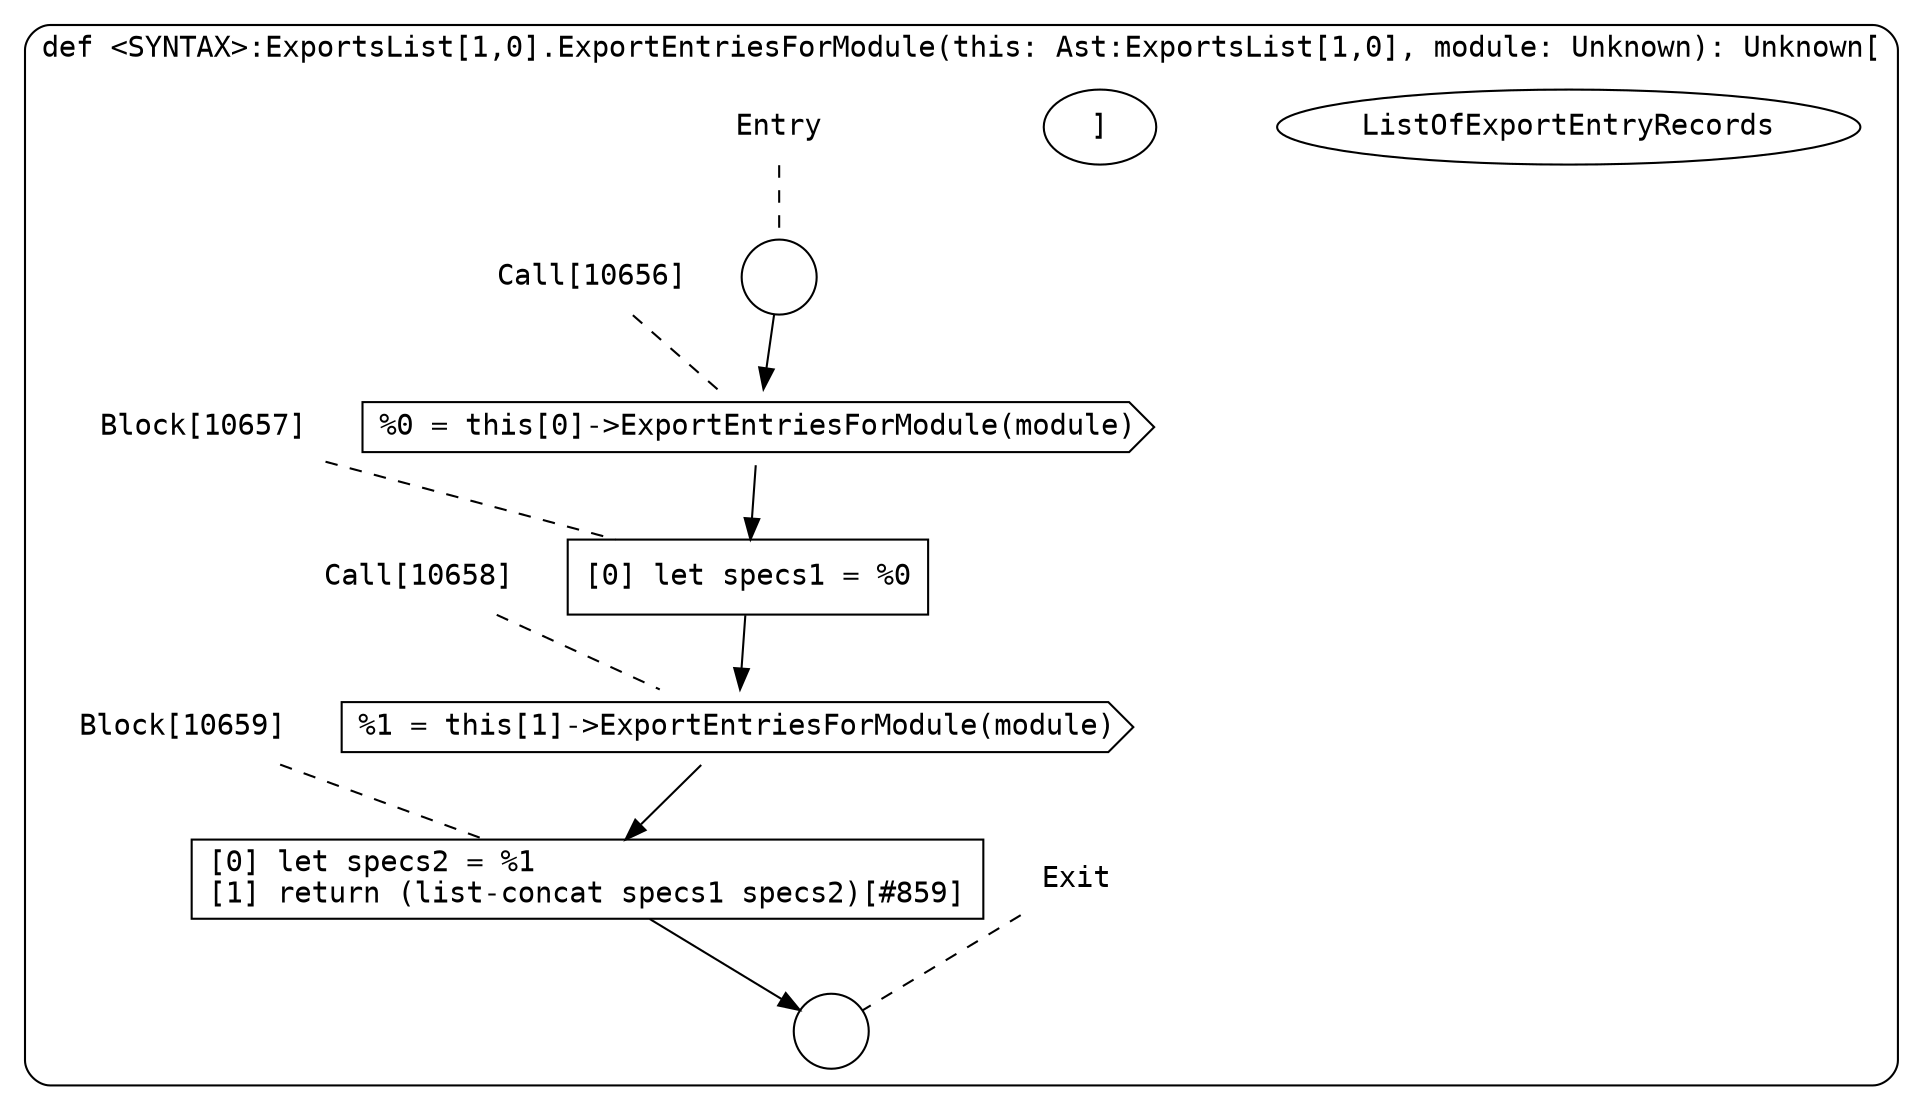 digraph {
  graph [fontname = "Consolas"]
  node [fontname = "Consolas"]
  edge [fontname = "Consolas"]
  subgraph cluster1967 {
    label = "def <SYNTAX>:ExportsList[1,0].ExportEntriesForModule(this: Ast:ExportsList[1,0], module: Unknown): Unknown["ListOfExportEntryRecords"]"
    style = rounded
    cluster1967_entry_name [shape=none, label=<<font color="black">Entry</font>>]
    cluster1967_entry_name -> cluster1967_entry [arrowhead=none, color="black", style=dashed]
    cluster1967_entry [shape=circle label=" " color="black" fillcolor="white" style=filled]
    cluster1967_entry -> node10656 [color="black"]
    cluster1967_exit_name [shape=none, label=<<font color="black">Exit</font>>]
    cluster1967_exit_name -> cluster1967_exit [arrowhead=none, color="black", style=dashed]
    cluster1967_exit [shape=circle label=" " color="black" fillcolor="white" style=filled]
    node10656_name [shape=none, label=<<font color="black">Call[10656]</font>>]
    node10656_name -> node10656 [arrowhead=none, color="black", style=dashed]
    node10656 [shape=cds, label=<<font color="black">%0 = this[0]-&gt;ExportEntriesForModule(module)</font>> color="black" fillcolor="white", style=filled]
    node10656 -> node10657 [color="black"]
    node10657_name [shape=none, label=<<font color="black">Block[10657]</font>>]
    node10657_name -> node10657 [arrowhead=none, color="black", style=dashed]
    node10657 [shape=box, label=<<font color="black">[0] let specs1 = %0<BR ALIGN="LEFT"/></font>> color="black" fillcolor="white", style=filled]
    node10657 -> node10658 [color="black"]
    node10658_name [shape=none, label=<<font color="black">Call[10658]</font>>]
    node10658_name -> node10658 [arrowhead=none, color="black", style=dashed]
    node10658 [shape=cds, label=<<font color="black">%1 = this[1]-&gt;ExportEntriesForModule(module)</font>> color="black" fillcolor="white", style=filled]
    node10658 -> node10659 [color="black"]
    node10659_name [shape=none, label=<<font color="black">Block[10659]</font>>]
    node10659_name -> node10659 [arrowhead=none, color="black", style=dashed]
    node10659 [shape=box, label=<<font color="black">[0] let specs2 = %1<BR ALIGN="LEFT"/>[1] return (list-concat specs1 specs2)[#859]<BR ALIGN="LEFT"/></font>> color="black" fillcolor="white", style=filled]
    node10659 -> cluster1967_exit [color="black"]
  }
}